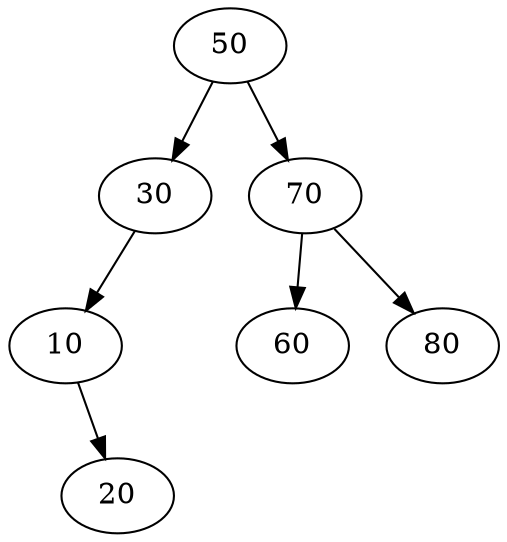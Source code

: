 digraph arbol {"50" ;
x1 [label="",width=.1,style=invis];
"50" -> "30" ;
x2 [label="",width=.1,style=invis];
"30" -> "10" ;
x3 [label="",width=.1,style=invis];
"10" -> x3[style=invis]; 
 "10" -> "20" ;
{rank=same x3 -> "20" [style=invis]; } 
 "30" -> x2[style=invis];
{rank=same "10" -> x2 [style=invis]; } 
 "50" -> "70" ;
x2 [label="",width=.1,style=invis];
"70" -> "60" ;
 "70" -> "80" ;
{rank=same"60" -> "80" [style=invis]; } 
{rank=same"30" -> "70" [style=invis]; } 
}